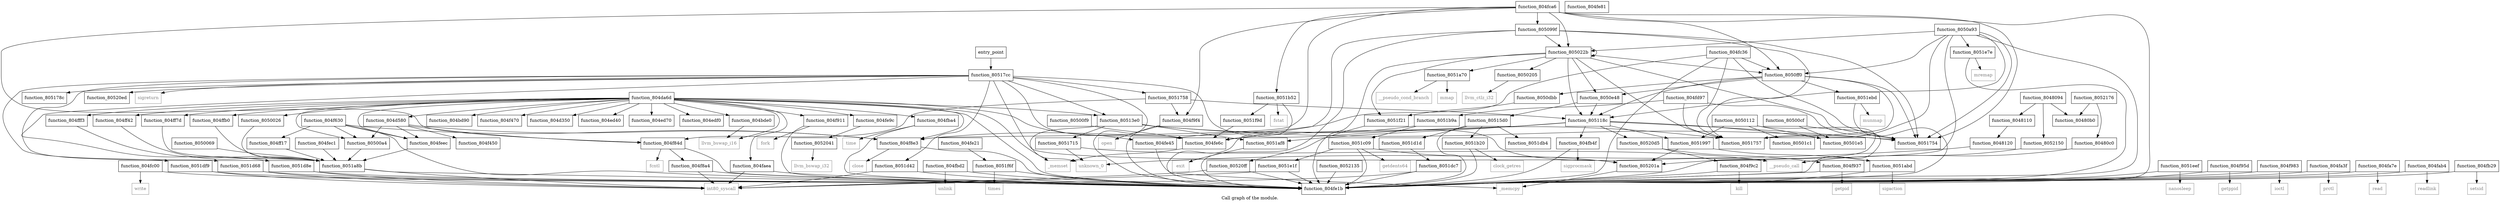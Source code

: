 digraph "Call graph of the module." {
  label="Call graph of the module.";
  node [shape=record];

  Node_function_804fb4f [label="{function_804fb4f}"];
  Node_function_804fba4 [label="{function_804fba4}"];
  Node_function_804fc00 [label="{function_804fc00}"];
  Node_function_8051997 [label="{function_8051997}"];
  Node_function_804fc36 [label="{function_804fc36}"];
  Node_function_8051a8b [label="{function_8051a8b}"];
  Node_function_804fca6 [label="{function_804fca6}"];
  Node_function_804fd97 [label="{function_804fd97}"];
  Node_function_804fe1b [label="{function_804fe1b}"];
  Node_function_804fe21 [label="{function_804fe21}"];
  Node_function_804fe45 [label="{function_804fe45}"];
  Node_function_804fe6c [label="{function_804fe6c}"];
  Node_function_80513e0 [label="{function_80513e0}"];
  Node_function_80501e5 [label="{function_80501e5}"];
  Node_function_8050069 [label="{function_8050069}"];
  Node_function_804fe81 [label="{function_804fe81}"];
  Node_function_804fe9c [label="{function_804fe9c}"];
  Node_function_804fec1 [label="{function_804fec1}"];
  Node_function_8050205 [label="{function_8050205}"];
  Node_function_80515d0 [label="{function_80515d0}"];
  Node_function_8051715 [label="{function_8051715}"];
  Node_function_80500a4 [label="{function_80500a4}"];
  Node_function_8051754 [label="{function_8051754}"];
  Node_function_805022b [label="{function_805022b}"];
  Node_function_80500cf [label="{function_80500cf}"];
  Node_function_80517cc [label="{function_80517cc}"];
  Node_function_804ff17 [label="{function_804ff17}"];
  Node_function_805099f [label="{function_805099f}"];
  Node_function_80500f9 [label="{function_80500f9}"];
  Node_function_8051a70 [label="{function_8051a70}"];
  Node_function_8051757 [label="{function_8051757}"];
  Node_function_8050a93 [label="{function_8050a93}"];
  Node_function_8051758 [label="{function_8051758}"];
  Node_function_8050112 [label="{function_8050112}"];
  Node_function_804fff3 [label="{function_804fff3}"];
  Node_function_805118c [label="{function_805118c}"];
  Node_function_8050026 [label="{function_8050026}"];
  Node_function_80501c1 [label="{function_80501c1}"];
  Node_function_804fbd2 [label="{function_804fbd2}"];
  Node_function_805178c [label="{function_805178c}"];
  Node_function_804feec [label="{function_804feec}"];
  Node_function_804ff42 [label="{function_804ff42}"];
  Node_function_8050dbb [label="{function_8050dbb}"];
  Node_function_804ff7d [label="{function_804ff7d}"];
  Node_function_8050e48 [label="{function_8050e48}"];
  Node_function_804ffb0 [label="{function_804ffb0}"];
  Node_unlink [color="gray50", fontcolor="gray50", label="{unlink}"];
  Node_function_8051abd [label="{function_8051abd}"];
  Node_function_8051af8 [label="{function_8051af8}"];
  Node_function_8051b20 [label="{function_8051b20}"];
  Node_function_8051b52 [label="{function_8051b52}"];
  Node_function_8051b9a [label="{function_8051b9a}"];
  Node_function_8051c09 [label="{function_8051c09}"];
  Node_function_8051d1d [label="{function_8051d1d}"];
  Node_function_8051d42 [label="{function_8051d42}"];
  Node_function_8051d68 [label="{function_8051d68}"];
  Node_function_8051d8e [label="{function_8051d8e}"];
  Node_function_8051db4 [label="{function_8051db4}"];
  Node_function_8051dc7 [label="{function_8051dc7}"];
  Node_function_8051df9 [label="{function_8051df9}"];
  Node_function_8051e1f [label="{function_8051e1f}"];
  Node_function_8051e7e [label="{function_8051e7e}"];
  Node_function_8051ebd [label="{function_8051ebd}"];
  Node_function_8051eef [label="{function_8051eef}"];
  Node_function_8051f21 [label="{function_8051f21}"];
  Node_function_8051f6f [label="{function_8051f6f}"];
  Node_function_8051f9d [label="{function_8051f9d}"];
  Node_function_805201a [label="{function_805201a}"];
  Node_function_8052041 [label="{function_8052041}"];
  Node_function_80520d5 [label="{function_80520d5}"];
  Node_function_80520ed [label="{function_80520ed}"];
  Node_function_80520ff [label="{function_80520ff}"];
  Node_function_8052135 [label="{function_8052135}"];
  Node_function_8052150 [label="{function_8052150}"];
  Node_function_8052176 [label="{function_8052176}"];
  Node_llvm_bswap_i32 [color="gray50", fontcolor="gray50", label="{llvm_bswap_i32}"];
  Node_llvm_ctlz_i32 [color="gray50", fontcolor="gray50", label="{llvm_ctlz_i32}"];
  Node__memset [color="gray50", fontcolor="gray50", label="{_memset}"];
  Node__memcpy [color="gray50", fontcolor="gray50", label="{_memcpy}"];
  Node_llvm_bswap_i16 [color="gray50", fontcolor="gray50", label="{llvm_bswap_i16}"];
  Node_unknown_0 [color="gray50", fontcolor="gray50", label="{unknown_0}"];
  Node_fcntl [color="gray50", fontcolor="gray50", label="{fcntl}"];
  Node_int80_syscall [color="gray50", fontcolor="gray50", label="{int80_syscall}"];
  Node_close [color="gray50", fontcolor="gray50", label="{close}"];
  Node_fork [color="gray50", fontcolor="gray50", label="{fork}"];
  Node_getpid [color="gray50", fontcolor="gray50", label="{getpid}"];
  Node_getppid [color="gray50", fontcolor="gray50", label="{getppid}"];
  Node_ioctl [color="gray50", fontcolor="gray50", label="{ioctl}"];
  Node_kill [color="gray50", fontcolor="gray50", label="{kill}"];
  Node_open [color="gray50", fontcolor="gray50", label="{open}"];
  Node_prctl [color="gray50", fontcolor="gray50", label="{prctl}"];
  Node_read [color="gray50", fontcolor="gray50", label="{read}"];
  Node_readlink [color="gray50", fontcolor="gray50", label="{readlink}"];
  Node_setsid [color="gray50", fontcolor="gray50", label="{setsid}"];
  Node_sigprocmask [color="gray50", fontcolor="gray50", label="{sigprocmask}"];
  Node_time [color="gray50", fontcolor="gray50", label="{time}"];
  Node_write [color="gray50", fontcolor="gray50", label="{write}"];
  Node_sigreturn [color="gray50", fontcolor="gray50", label="{sigreturn}"];
  Node_mmap [color="gray50", fontcolor="gray50", label="{mmap}"];
  Node_sigaction [color="gray50", fontcolor="gray50", label="{sigaction}"];
  Node_exit [color="gray50", fontcolor="gray50", label="{exit}"];
  Node_clock_getres [color="gray50", fontcolor="gray50", label="{clock_getres}"];
  Node_fstat [color="gray50", fontcolor="gray50", label="{fstat}"];
  Node_getdents64 [color="gray50", fontcolor="gray50", label="{getdents64}"];
  Node_mremap [color="gray50", fontcolor="gray50", label="{mremap}"];
  Node_munmap [color="gray50", fontcolor="gray50", label="{munmap}"];
  Node_nanosleep [color="gray50", fontcolor="gray50", label="{nanosleep}"];
  Node_times [color="gray50", fontcolor="gray50", label="{times}"];
  Node_function_8050ff0 [label="{function_8050ff0}"];
  Node___pseudo_call [color="gray50", fontcolor="gray50", label="{__pseudo_call}"];
  Node___pseudo_cond_branch [color="gray50", fontcolor="gray50", label="{__pseudo_cond_branch}"];
  Node_function_8048094 [label="{function_8048094}"];
  Node_function_80480b0 [label="{function_80480b0}"];
  Node_function_80480c0 [label="{function_80480c0}"];
  Node_function_8048110 [label="{function_8048110}"];
  Node_function_8048120 [label="{function_8048120}"];
  Node_entry_point [label="{entry_point}"];
  Node_function_804bd90 [label="{function_804bd90}"];
  Node_function_804f470 [label="{function_804f470}"];
  Node_function_804bde0 [label="{function_804bde0}"];
  Node_function_804d350 [label="{function_804d350}"];
  Node_function_804d580 [label="{function_804d580}"];
  Node_function_804da6d [label="{function_804da6d}"];
  Node_function_804ed40 [label="{function_804ed40}"];
  Node_function_804ed70 [label="{function_804ed70}"];
  Node_function_804edf0 [label="{function_804edf0}"];
  Node_function_804f450 [label="{function_804f450}"];
  Node_function_804f630 [label="{function_804f630}"];
  Node_function_804f84d [label="{function_804f84d}"];
  Node_function_804f8a4 [label="{function_804f8a4}"];
  Node_function_804f8e3 [label="{function_804f8e3}"];
  Node_function_804f911 [label="{function_804f911}"];
  Node_function_804f937 [label="{function_804f937}"];
  Node_function_804f95d [label="{function_804f95d}"];
  Node_function_804f983 [label="{function_804f983}"];
  Node_function_804f9c2 [label="{function_804f9c2}"];
  Node_function_804f9f4 [label="{function_804f9f4}"];
  Node_function_804fa3f [label="{function_804fa3f}"];
  Node_function_804fa7e [label="{function_804fa7e}"];
  Node_function_804fab4 [label="{function_804fab4}"];
  Node_function_804faea [label="{function_804faea}"];
  Node_function_804fb29 [label="{function_804fb29}"];
  Node_function_804fb4f -> Node_function_804fe1b;
  Node_function_804fb4f -> Node_sigprocmask;
  Node_function_804fba4 -> Node_function_804fe1b;
  Node_function_804fba4 -> Node_time;
  Node_function_804fc00 -> Node_function_804fe1b;
  Node_function_804fc00 -> Node_write;
  Node_function_8051997 -> Node_function_8051abd;
  Node_function_8051997 -> Node_function_805201a;
  Node_function_804fc36 -> Node_function_804fe1b;
  Node_function_804fc36 -> Node_function_8051754;
  Node_function_804fc36 -> Node_function_8051757;
  Node_function_804fc36 -> Node_function_8050ff0;
  Node_function_804fc36 -> Node_function_804f8e3;
  Node_function_8051a8b -> Node_function_804fe1b;
  Node_function_8051a8b -> Node_int80_syscall;
  Node_function_804fca6 -> Node_function_804fe1b;
  Node_function_804fca6 -> Node_function_8051754;
  Node_function_804fca6 -> Node_function_805022b;
  Node_function_804fca6 -> Node_function_805099f;
  Node_function_804fca6 -> Node_function_8051b52;
  Node_function_804fca6 -> Node_function_8050ff0;
  Node_function_804fca6 -> Node_function_804f84d;
  Node_function_804fca6 -> Node_function_804f8e3;
  Node_function_804fca6 -> Node_function_804f9f4;
  Node_function_804fd97 -> Node_function_8051754;
  Node_function_804fd97 -> Node_function_8051757;
  Node_function_804fd97 -> Node_function_8051b9a;
  Node_function_804fe21 -> Node_function_8051f6f;
  Node_function_804fe45 -> Node__memcpy;
  Node_function_804fe6c -> Node__memset;
  Node_function_80513e0 -> Node_function_8051715;
  Node_function_80513e0 -> Node_function_8051754;
  Node_function_80513e0 -> Node_function_8051757;
  Node_function_80513e0 -> Node_function_8051af8;
  Node_function_80513e0 -> Node_unknown_0;
  Node_function_8050069 -> Node_function_8051a8b;
  Node_function_804fe9c -> Node_function_8052041;
  Node_function_804fec1 -> Node_function_8051a8b;
  Node_function_8050205 -> Node_llvm_ctlz_i32;
  Node_function_80515d0 -> Node_function_804fe1b;
  Node_function_80515d0 -> Node_function_8051b20;
  Node_function_80515d0 -> Node_function_8051d1d;
  Node_function_80515d0 -> Node_function_8051db4;
  Node_function_8051715 -> Node_unknown_0;
  Node_function_8051715 -> Node___pseudo_call;
  Node_function_80500a4 -> Node_function_8051a8b;
  Node_function_805022b -> Node_function_804fe1b;
  Node_function_805022b -> Node_function_8050205;
  Node_function_805022b -> Node_function_8051754;
  Node_function_805022b -> Node_function_805022b;
  Node_function_805022b -> Node_function_8051a70;
  Node_function_805022b -> Node_function_8051757;
  Node_function_805022b -> Node_function_805118c;
  Node_function_805022b -> Node_function_8050e48;
  Node_function_805022b -> Node_function_8051f21;
  Node_function_805022b -> Node_function_8050ff0;
  Node_function_80500cf -> Node_function_804fe1b;
  Node_function_80500cf -> Node_function_80501e5;
  Node_function_80517cc -> Node_function_804fe1b;
  Node_function_80517cc -> Node_function_804fe6c;
  Node_function_80517cc -> Node_function_80513e0;
  Node_function_80517cc -> Node_function_8051758;
  Node_function_80517cc -> Node_function_805178c;
  Node_function_80517cc -> Node_function_8051d42;
  Node_function_80517cc -> Node_function_8051d68;
  Node_function_80517cc -> Node_function_8051d8e;
  Node_function_80517cc -> Node_function_8051df9;
  Node_function_80517cc -> Node_function_805201a;
  Node_function_80517cc -> Node_function_80520ed;
  Node_function_80517cc -> Node_sigreturn;
  Node_function_80517cc -> Node___pseudo_call;
  Node_function_804ff17 -> Node_function_8051a8b;
  Node_function_805099f -> Node_function_804fe1b;
  Node_function_805099f -> Node_function_804fe6c;
  Node_function_805099f -> Node_function_8051754;
  Node_function_805099f -> Node_function_805022b;
  Node_function_805099f -> Node_function_8051757;
  Node_function_80500f9 -> Node_function_804fe6c;
  Node_function_8051a70 -> Node_mmap;
  Node_function_8051a70 -> Node___pseudo_cond_branch;
  Node_function_8050a93 -> Node_function_804fe1b;
  Node_function_8050a93 -> Node_function_8051754;
  Node_function_8050a93 -> Node_function_805022b;
  Node_function_8050a93 -> Node_function_8051757;
  Node_function_8050a93 -> Node_function_805118c;
  Node_function_8050a93 -> Node_function_8051e7e;
  Node_function_8050a93 -> Node_function_805201a;
  Node_function_8050a93 -> Node_function_8050ff0;
  Node_function_8051758 -> Node_function_805118c;
  Node_function_8051758 -> Node_function_804f84d;
  Node_function_8051758 -> Node_function_804f9f4;
  Node_function_8050112 -> Node_function_8051997;
  Node_function_8050112 -> Node_function_804fe1b;
  Node_function_8050112 -> Node_function_80501e5;
  Node_function_8050112 -> Node_function_80501c1;
  Node_function_804fff3 -> Node_function_8051a8b;
  Node_function_805118c -> Node_function_804fb4f;
  Node_function_805118c -> Node_function_8051997;
  Node_function_805118c -> Node_function_804fe6c;
  Node_function_805118c -> Node_function_80501e5;
  Node_function_805118c -> Node_function_8051754;
  Node_function_805118c -> Node_function_8051af8;
  Node_function_805118c -> Node_function_80520d5;
  Node_function_8050026 -> Node_function_8051a8b;
  Node_function_804fbd2 -> Node_function_804fe1b;
  Node_function_804fbd2 -> Node_unlink;
  Node_function_804feec -> Node_function_8051a8b;
  Node_function_804ff42 -> Node_function_8051a8b;
  Node_function_8050dbb -> Node_function_8051f21;
  Node_function_804ff7d -> Node_function_8051a8b;
  Node_function_8050e48 -> Node_function_80515d0;
  Node_function_8050e48 -> Node_function_805118c;
  Node_function_804ffb0 -> Node_function_8051a8b;
  Node_function_8051abd -> Node_function_804fe1b;
  Node_function_8051abd -> Node_sigaction;
  Node_function_8051af8 -> Node_exit;
  Node_function_8051b20 -> Node_function_804fe1b;
  Node_function_8051b20 -> Node_clock_getres;
  Node_function_8051b52 -> Node_function_804fe1b;
  Node_function_8051b52 -> Node_function_8051f9d;
  Node_function_8051b52 -> Node_fstat;
  Node_function_8051b9a -> Node_function_804fe45;
  Node_function_8051b9a -> Node_function_8051c09;
  Node_function_8051c09 -> Node_function_804fe1b;
  Node_function_8051c09 -> Node_function_8051e1f;
  Node_function_8051c09 -> Node_function_805201a;
  Node_function_8051c09 -> Node_getdents64;
  Node_function_8051d1d -> Node_function_8051dc7;
  Node_function_8051d42 -> Node_function_804fe1b;
  Node_function_8051d42 -> Node_int80_syscall;
  Node_function_8051d68 -> Node_function_804fe1b;
  Node_function_8051d68 -> Node_int80_syscall;
  Node_function_8051d8e -> Node_function_804fe1b;
  Node_function_8051d8e -> Node_int80_syscall;
  Node_function_8051dc7 -> Node_function_804fe1b;
  Node_function_8051dc7 -> Node_int80_syscall;
  Node_function_8051df9 -> Node_function_804fe1b;
  Node_function_8051df9 -> Node_int80_syscall;
  Node_function_8051e1f -> Node_function_804fe1b;
  Node_function_8051e1f -> Node_int80_syscall;
  Node_function_8051e7e -> Node_function_804fe1b;
  Node_function_8051e7e -> Node_mremap;
  Node_function_8051ebd -> Node_function_804fe1b;
  Node_function_8051ebd -> Node_munmap;
  Node_function_8051eef -> Node_function_804fe1b;
  Node_function_8051eef -> Node_nanosleep;
  Node_function_8051f21 -> Node_function_80520ff;
  Node_function_8051f6f -> Node_function_804fe1b;
  Node_function_8051f6f -> Node_times;
  Node_function_8051f9d -> Node_function_804fe6c;
  Node_function_805201a -> Node__memcpy;
  Node_function_8052041 -> Node_llvm_bswap_i32;
  Node_function_80520d5 -> Node_function_804f937;
  Node_function_80520d5 -> Node_function_804f9c2;
  Node_function_80520ff -> Node_function_804fe1b;
  Node_function_80520ff -> Node_int80_syscall;
  Node_function_8052135 -> Node_function_804fe1b;
  Node_function_8052150 -> Node___pseudo_call;
  Node_function_8052176 -> Node_function_80480b0;
  Node_function_8052176 -> Node_function_80480c0;
  Node_function_8050ff0 -> Node_function_8051754;
  Node_function_8050ff0 -> Node_function_8051757;
  Node_function_8050ff0 -> Node_function_805118c;
  Node_function_8050ff0 -> Node_function_8050dbb;
  Node_function_8050ff0 -> Node_function_8050e48;
  Node_function_8050ff0 -> Node_function_8051ebd;
  Node_function_8048094 -> Node_function_8052150;
  Node_function_8048094 -> Node_function_80480b0;
  Node_function_8048094 -> Node_function_8048110;
  Node_function_80480c0 -> Node___pseudo_call;
  Node_function_8048110 -> Node_function_8048120;
  Node_function_8048120 -> Node_unknown_0;
  Node_entry_point -> Node_function_80517cc;
  Node_function_804bde0 -> Node_llvm_bswap_i16;
  Node_function_804d580 -> Node_function_80500a4;
  Node_function_804d580 -> Node_function_804feec;
  Node_function_804d580 -> Node_function_804f450;
  Node_function_804d580 -> Node_function_804f84d;
  Node_function_804d580 -> Node_function_804f8e3;
  Node_function_804da6d -> Node_function_804fba4;
  Node_function_804da6d -> Node_function_804fe1b;
  Node_function_804da6d -> Node_function_804fe45;
  Node_function_804da6d -> Node_function_80513e0;
  Node_function_804da6d -> Node_function_804fe9c;
  Node_function_804da6d -> Node_function_80500a4;
  Node_function_804da6d -> Node_function_804fff3;
  Node_function_804da6d -> Node_function_8050026;
  Node_function_804da6d -> Node_function_804feec;
  Node_function_804da6d -> Node_function_804ff42;
  Node_function_804da6d -> Node_function_804ff7d;
  Node_function_804da6d -> Node_function_804ffb0;
  Node_function_804da6d -> Node__memset;
  Node_function_804da6d -> Node_llvm_bswap_i16;
  Node_function_804da6d -> Node_function_804bd90;
  Node_function_804da6d -> Node_function_804f470;
  Node_function_804da6d -> Node_function_804bde0;
  Node_function_804da6d -> Node_function_804d350;
  Node_function_804da6d -> Node_function_804d580;
  Node_function_804da6d -> Node_function_804ed40;
  Node_function_804da6d -> Node_function_804ed70;
  Node_function_804da6d -> Node_function_804edf0;
  Node_function_804da6d -> Node_function_804f8e3;
  Node_function_804da6d -> Node_function_804f911;
  Node_function_804da6d -> Node_function_804faea;
  Node_function_804f630 -> Node_function_804fe1b;
  Node_function_804f630 -> Node_function_80500a4;
  Node_function_804f630 -> Node_function_804ff17;
  Node_function_804f630 -> Node_function_804feec;
  Node_function_804f630 -> Node_function_804f8e3;
  Node_function_804f84d -> Node_function_804fe1b;
  Node_function_804f84d -> Node_fcntl;
  Node_function_804f84d -> Node_function_804f8a4;
  Node_function_804f8a4 -> Node_function_804fe1b;
  Node_function_804f8a4 -> Node_int80_syscall;
  Node_function_804f8e3 -> Node_function_804fe1b;
  Node_function_804f8e3 -> Node_close;
  Node_function_804f911 -> Node_function_804fe1b;
  Node_function_804f911 -> Node_fork;
  Node_function_804f937 -> Node_function_804fe1b;
  Node_function_804f937 -> Node_getpid;
  Node_function_804f95d -> Node_function_804fe1b;
  Node_function_804f95d -> Node_getppid;
  Node_function_804f983 -> Node_function_804fe1b;
  Node_function_804f983 -> Node_ioctl;
  Node_function_804f9c2 -> Node_function_804fe1b;
  Node_function_804f9c2 -> Node_kill;
  Node_function_804f9f4 -> Node_function_804fe1b;
  Node_function_804f9f4 -> Node_open;
  Node_function_804fa3f -> Node_function_804fe1b;
  Node_function_804fa3f -> Node_prctl;
  Node_function_804fa7e -> Node_function_804fe1b;
  Node_function_804fa7e -> Node_read;
  Node_function_804fab4 -> Node_function_804fe1b;
  Node_function_804fab4 -> Node_readlink;
  Node_function_804faea -> Node_function_804fe1b;
  Node_function_804faea -> Node_int80_syscall;
  Node_function_804fb29 -> Node_function_804fe1b;
  Node_function_804fb29 -> Node_setsid;
}
